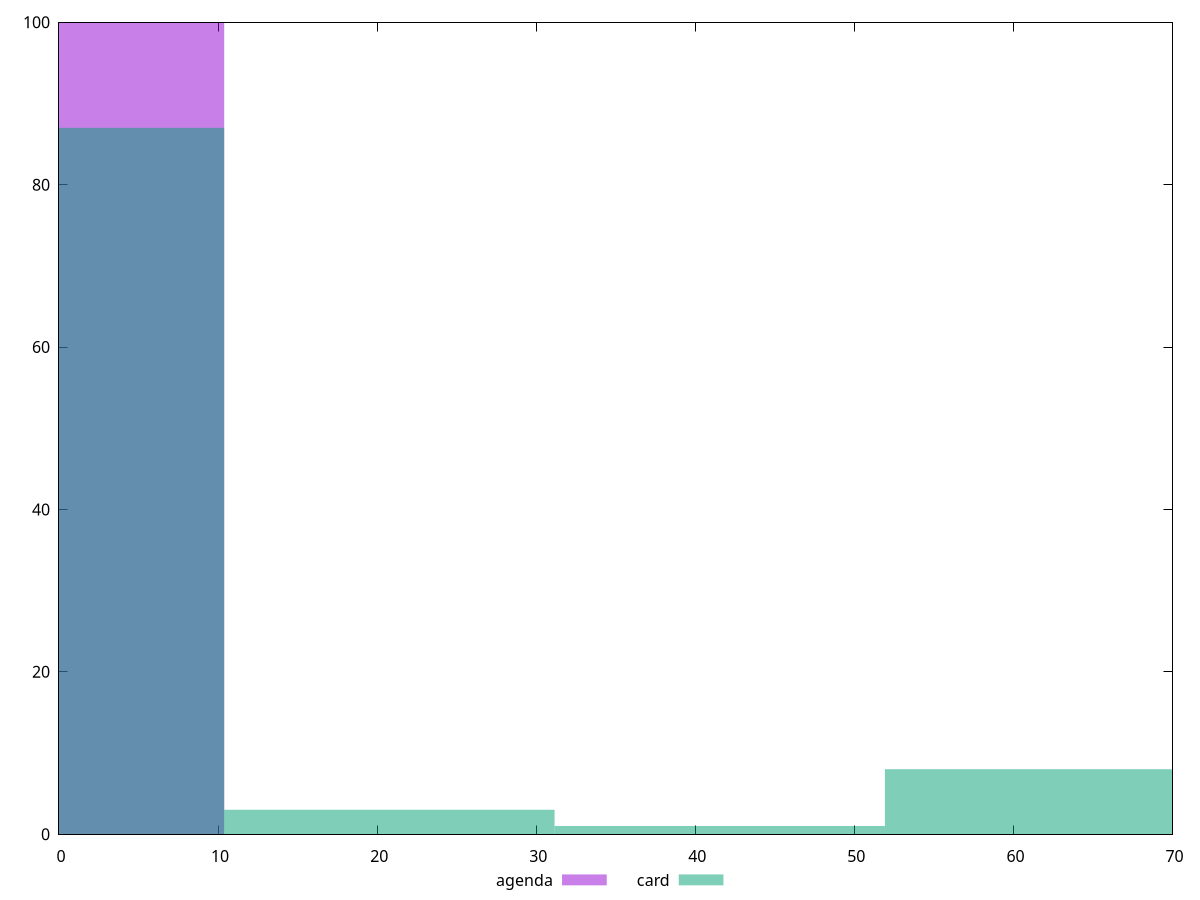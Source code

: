 reset

$agenda <<EOF
0 100
EOF

$card <<EOF
0 87
62.305498600307125 8
20.76849953343571 3
41.53699906687142 1
EOF

set key outside below
set boxwidth 20.76849953343571
set xrange [0:70]
set yrange [0:100]
set trange [0:100]
set style fill transparent solid 0.5 noborder
set terminal svg size 640, 500 enhanced background rgb 'white'
set output "reports/report_00030_2021-02-24T20-42-31.540Z/unused-css-rules/comparison/histogram/1_vs_2.svg"

plot $agenda title "agenda" with boxes, \
     $card title "card" with boxes

reset
